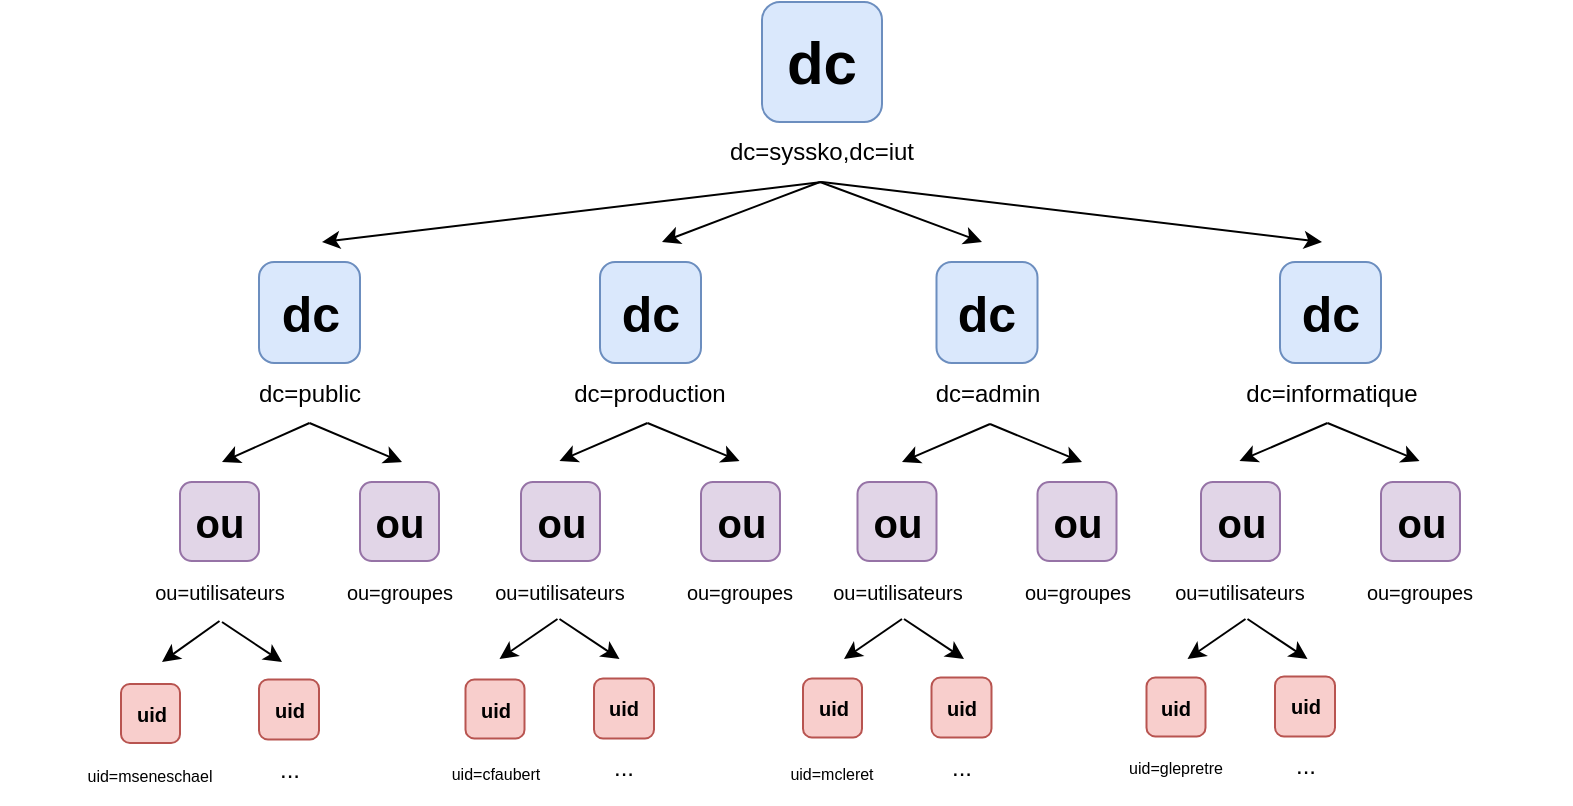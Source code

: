 <mxfile version="22.1.7" type="device">
  <diagram id="prtHgNgQTEPvFCAcTncT" name="Page-1">
    <mxGraphModel dx="1551" dy="360" grid="1" gridSize="10" guides="1" tooltips="1" connect="1" arrows="1" fold="1" page="1" pageScale="1" pageWidth="827" pageHeight="1169" math="0" shadow="0">
      <root>
        <mxCell id="0" />
        <mxCell id="1" parent="0" />
        <mxCell id="ljBDnQ2L84ngYzarCwvp-2" value="&lt;b&gt;&lt;font style=&quot;font-size: 30px;&quot;&gt;dc&lt;/font&gt;&lt;/b&gt;" style="whiteSpace=wrap;html=1;aspect=fixed;perimeterSpacing=0;rounded=1;fillColor=#dae8fc;strokeColor=#6c8ebf;" parent="1" vertex="1">
          <mxGeometry x="360" y="40" width="60" height="60" as="geometry" />
        </mxCell>
        <mxCell id="ljBDnQ2L84ngYzarCwvp-3" value="dc=syssko,dc=iut" style="text;html=1;strokeColor=none;fillColor=none;align=center;verticalAlign=middle;whiteSpace=wrap;rounded=0;" parent="1" vertex="1">
          <mxGeometry x="315" y="100" width="150" height="30" as="geometry" />
        </mxCell>
        <mxCell id="ljBDnQ2L84ngYzarCwvp-6" value="&lt;font style=&quot;font-size: 10px;&quot;&gt;ou=utilisateurs&lt;/font&gt;" style="text;html=1;strokeColor=none;fillColor=none;align=center;verticalAlign=middle;whiteSpace=wrap;rounded=0;" parent="1" vertex="1">
          <mxGeometry x="13.75" y="319.5" width="150" height="30" as="geometry" />
        </mxCell>
        <mxCell id="ljBDnQ2L84ngYzarCwvp-8" value="&lt;font style=&quot;font-size: 10px;&quot;&gt;ou=groupes&lt;/font&gt;" style="text;html=1;strokeColor=none;fillColor=none;align=center;verticalAlign=middle;whiteSpace=wrap;rounded=0;" parent="1" vertex="1">
          <mxGeometry x="103.75" y="319.5" width="150" height="30" as="geometry" />
        </mxCell>
        <mxCell id="ljBDnQ2L84ngYzarCwvp-10" value="&lt;font size=&quot;1&quot;&gt;&lt;b&gt;&lt;font style=&quot;font-size: 25px;&quot;&gt;dc&lt;/font&gt;&lt;/b&gt;&lt;/font&gt;" style="whiteSpace=wrap;html=1;aspect=fixed;perimeterSpacing=0;rounded=1;fillColor=#dae8fc;strokeColor=#6c8ebf;" parent="1" vertex="1">
          <mxGeometry x="108.5" y="170" width="50.5" height="50.5" as="geometry" />
        </mxCell>
        <mxCell id="ljBDnQ2L84ngYzarCwvp-16" value="dc=public" style="text;html=1;strokeColor=none;fillColor=none;align=center;verticalAlign=middle;whiteSpace=wrap;rounded=0;" parent="1" vertex="1">
          <mxGeometry x="58.75" y="220.5" width="150" height="30" as="geometry" />
        </mxCell>
        <mxCell id="ljBDnQ2L84ngYzarCwvp-17" value="dc=production" style="text;html=1;strokeColor=none;fillColor=none;align=center;verticalAlign=middle;whiteSpace=wrap;rounded=0;" parent="1" vertex="1">
          <mxGeometry x="228.75" y="220.5" width="150" height="30" as="geometry" />
        </mxCell>
        <mxCell id="ljBDnQ2L84ngYzarCwvp-18" value="dc=admin" style="text;html=1;strokeColor=none;fillColor=none;align=center;verticalAlign=middle;whiteSpace=wrap;rounded=0;" parent="1" vertex="1">
          <mxGeometry x="397.5" y="220.5" width="150" height="30" as="geometry" />
        </mxCell>
        <mxCell id="ljBDnQ2L84ngYzarCwvp-19" value="dc=informatique" style="text;html=1;strokeColor=none;fillColor=none;align=center;verticalAlign=middle;whiteSpace=wrap;rounded=0;" parent="1" vertex="1">
          <mxGeometry x="569.75" y="220.5" width="150" height="30" as="geometry" />
        </mxCell>
        <mxCell id="ljBDnQ2L84ngYzarCwvp-20" value="&lt;font size=&quot;1&quot;&gt;&lt;b style=&quot;font-size: 20px;&quot;&gt;ou&lt;/b&gt;&lt;/font&gt;" style="whiteSpace=wrap;html=1;aspect=fixed;perimeterSpacing=0;rounded=1;fillColor=#e1d5e7;strokeColor=#9673a6;" parent="1" vertex="1">
          <mxGeometry x="159" y="280" width="39.5" height="39.5" as="geometry" />
        </mxCell>
        <mxCell id="ljBDnQ2L84ngYzarCwvp-26" value="&lt;font size=&quot;1&quot;&gt;&lt;b&gt;&lt;font style=&quot;font-size: 25px;&quot;&gt;dc&lt;/font&gt;&lt;/b&gt;&lt;/font&gt;" style="whiteSpace=wrap;html=1;aspect=fixed;perimeterSpacing=0;rounded=1;fillColor=#dae8fc;strokeColor=#6c8ebf;" parent="1" vertex="1">
          <mxGeometry x="279" y="170" width="50.5" height="50.5" as="geometry" />
        </mxCell>
        <mxCell id="ljBDnQ2L84ngYzarCwvp-27" value="&lt;font size=&quot;1&quot;&gt;&lt;b&gt;&lt;font style=&quot;font-size: 25px;&quot;&gt;dc&lt;/font&gt;&lt;/b&gt;&lt;/font&gt;" style="whiteSpace=wrap;html=1;aspect=fixed;perimeterSpacing=0;rounded=1;fillColor=#dae8fc;strokeColor=#6c8ebf;" parent="1" vertex="1">
          <mxGeometry x="447.25" y="170" width="50.5" height="50.5" as="geometry" />
        </mxCell>
        <mxCell id="ljBDnQ2L84ngYzarCwvp-28" value="&lt;font size=&quot;1&quot;&gt;&lt;b&gt;&lt;font style=&quot;font-size: 25px;&quot;&gt;dc&lt;/font&gt;&lt;/b&gt;&lt;/font&gt;" style="whiteSpace=wrap;html=1;aspect=fixed;perimeterSpacing=0;rounded=1;fillColor=#dae8fc;strokeColor=#6c8ebf;" parent="1" vertex="1">
          <mxGeometry x="619" y="170" width="50.5" height="50.5" as="geometry" />
        </mxCell>
        <mxCell id="ljBDnQ2L84ngYzarCwvp-30" value="&lt;font size=&quot;1&quot;&gt;&lt;b style=&quot;font-size: 20px;&quot;&gt;ou&lt;/b&gt;&lt;/font&gt;" style="whiteSpace=wrap;html=1;aspect=fixed;perimeterSpacing=0;rounded=1;fillColor=#e1d5e7;strokeColor=#9673a6;" parent="1" vertex="1">
          <mxGeometry x="69" y="280" width="39.5" height="39.5" as="geometry" />
        </mxCell>
        <mxCell id="ljBDnQ2L84ngYzarCwvp-31" value="&lt;font size=&quot;1&quot;&gt;&lt;b style=&quot;font-size: 20px;&quot;&gt;ou&lt;/b&gt;&lt;/font&gt;" style="whiteSpace=wrap;html=1;aspect=fixed;perimeterSpacing=0;rounded=1;fillColor=#e1d5e7;strokeColor=#9673a6;" parent="1" vertex="1">
          <mxGeometry x="329.5" y="280" width="39.5" height="39.5" as="geometry" />
        </mxCell>
        <mxCell id="ljBDnQ2L84ngYzarCwvp-32" value="&lt;font size=&quot;1&quot;&gt;&lt;b style=&quot;font-size: 20px;&quot;&gt;ou&lt;/b&gt;&lt;/font&gt;" style="whiteSpace=wrap;html=1;aspect=fixed;perimeterSpacing=0;rounded=1;fillColor=#e1d5e7;strokeColor=#9673a6;" parent="1" vertex="1">
          <mxGeometry x="239.5" y="280" width="39.5" height="39.5" as="geometry" />
        </mxCell>
        <mxCell id="ljBDnQ2L84ngYzarCwvp-33" value="&lt;font size=&quot;1&quot;&gt;&lt;b style=&quot;font-size: 20px;&quot;&gt;ou&lt;/b&gt;&lt;/font&gt;" style="whiteSpace=wrap;html=1;aspect=fixed;perimeterSpacing=0;rounded=1;fillColor=#e1d5e7;strokeColor=#9673a6;" parent="1" vertex="1">
          <mxGeometry x="497.75" y="280" width="39.5" height="39.5" as="geometry" />
        </mxCell>
        <mxCell id="ljBDnQ2L84ngYzarCwvp-34" value="&lt;font size=&quot;1&quot;&gt;&lt;b style=&quot;font-size: 20px;&quot;&gt;ou&lt;/b&gt;&lt;/font&gt;" style="whiteSpace=wrap;html=1;aspect=fixed;perimeterSpacing=0;rounded=1;fillColor=#e1d5e7;strokeColor=#9673a6;" parent="1" vertex="1">
          <mxGeometry x="407.75" y="280" width="39.5" height="39.5" as="geometry" />
        </mxCell>
        <mxCell id="ljBDnQ2L84ngYzarCwvp-35" value="&lt;font size=&quot;1&quot;&gt;&lt;b style=&quot;font-size: 20px;&quot;&gt;ou&lt;/b&gt;&lt;/font&gt;" style="whiteSpace=wrap;html=1;aspect=fixed;perimeterSpacing=0;rounded=1;fillColor=#e1d5e7;strokeColor=#9673a6;" parent="1" vertex="1">
          <mxGeometry x="669.5" y="280" width="39.5" height="39.5" as="geometry" />
        </mxCell>
        <mxCell id="ljBDnQ2L84ngYzarCwvp-36" value="&lt;font size=&quot;1&quot;&gt;&lt;b style=&quot;font-size: 20px;&quot;&gt;ou&lt;/b&gt;&lt;/font&gt;" style="whiteSpace=wrap;html=1;aspect=fixed;perimeterSpacing=0;rounded=1;fillColor=#e1d5e7;strokeColor=#9673a6;" parent="1" vertex="1">
          <mxGeometry x="579.5" y="280" width="39.5" height="39.5" as="geometry" />
        </mxCell>
        <mxCell id="ljBDnQ2L84ngYzarCwvp-38" value="&lt;font style=&quot;font-size: 10px;&quot;&gt;ou=utilisateurs&lt;/font&gt;" style="text;html=1;strokeColor=none;fillColor=none;align=center;verticalAlign=middle;whiteSpace=wrap;rounded=0;" parent="1" vertex="1">
          <mxGeometry x="183.75" y="319.5" width="150" height="30" as="geometry" />
        </mxCell>
        <mxCell id="ljBDnQ2L84ngYzarCwvp-39" value="&lt;font style=&quot;font-size: 10px;&quot;&gt;ou=groupes&lt;/font&gt;" style="text;html=1;strokeColor=none;fillColor=none;align=center;verticalAlign=middle;whiteSpace=wrap;rounded=0;" parent="1" vertex="1">
          <mxGeometry x="273.75" y="319.5" width="150" height="30" as="geometry" />
        </mxCell>
        <mxCell id="ljBDnQ2L84ngYzarCwvp-40" value="&lt;font style=&quot;font-size: 10px;&quot;&gt;ou=utilisateurs&lt;/font&gt;" style="text;html=1;strokeColor=none;fillColor=none;align=center;verticalAlign=middle;whiteSpace=wrap;rounded=0;" parent="1" vertex="1">
          <mxGeometry x="352.5" y="319.5" width="150" height="30" as="geometry" />
        </mxCell>
        <mxCell id="ljBDnQ2L84ngYzarCwvp-41" value="&lt;font style=&quot;font-size: 10px;&quot;&gt;ou=groupes&lt;/font&gt;" style="text;html=1;strokeColor=none;fillColor=none;align=center;verticalAlign=middle;whiteSpace=wrap;rounded=0;" parent="1" vertex="1">
          <mxGeometry x="442.5" y="319.5" width="150" height="30" as="geometry" />
        </mxCell>
        <mxCell id="ljBDnQ2L84ngYzarCwvp-42" value="&lt;font style=&quot;font-size: 10px;&quot;&gt;ou=utilisateurs&lt;/font&gt;" style="text;html=1;strokeColor=none;fillColor=none;align=center;verticalAlign=middle;whiteSpace=wrap;rounded=0;" parent="1" vertex="1">
          <mxGeometry x="524.25" y="319.5" width="150" height="30" as="geometry" />
        </mxCell>
        <mxCell id="ljBDnQ2L84ngYzarCwvp-43" value="&lt;font style=&quot;font-size: 10px;&quot;&gt;ou=groupes&lt;/font&gt;" style="text;html=1;strokeColor=none;fillColor=none;align=center;verticalAlign=middle;whiteSpace=wrap;rounded=0;" parent="1" vertex="1">
          <mxGeometry x="614.25" y="319.5" width="150" height="30" as="geometry" />
        </mxCell>
        <mxCell id="ljBDnQ2L84ngYzarCwvp-44" value="&lt;font size=&quot;1&quot;&gt;&lt;b&gt;uid&lt;/b&gt;&lt;/font&gt;" style="whiteSpace=wrap;html=1;aspect=fixed;perimeterSpacing=0;rounded=1;fillColor=#f8cecc;strokeColor=#b85450;" parent="1" vertex="1">
          <mxGeometry x="39.5" y="381" width="29.5" height="29.5" as="geometry" />
        </mxCell>
        <mxCell id="ljBDnQ2L84ngYzarCwvp-45" value="&lt;b&gt;&lt;font size=&quot;1&quot;&gt;uid&lt;/font&gt;&lt;/b&gt;" style="whiteSpace=wrap;html=1;aspect=fixed;perimeterSpacing=0;rounded=1;fillColor=#f8cecc;strokeColor=#b85450;" parent="1" vertex="1">
          <mxGeometry x="108.5" y="378.75" width="30" height="30" as="geometry" />
        </mxCell>
        <mxCell id="ljBDnQ2L84ngYzarCwvp-49" value="&lt;font size=&quot;1&quot;&gt;&lt;b&gt;uid&lt;/b&gt;&lt;/font&gt;" style="whiteSpace=wrap;html=1;aspect=fixed;perimeterSpacing=0;rounded=1;fillColor=#f8cecc;strokeColor=#b85450;" parent="1" vertex="1">
          <mxGeometry x="211.75" y="378.75" width="29.5" height="29.5" as="geometry" />
        </mxCell>
        <mxCell id="ljBDnQ2L84ngYzarCwvp-50" value="&lt;b&gt;&lt;font size=&quot;1&quot;&gt;uid&lt;/font&gt;&lt;/b&gt;" style="whiteSpace=wrap;html=1;aspect=fixed;perimeterSpacing=0;rounded=1;fillColor=#f8cecc;strokeColor=#b85450;" parent="1" vertex="1">
          <mxGeometry x="276" y="378.25" width="30" height="30" as="geometry" />
        </mxCell>
        <mxCell id="ljBDnQ2L84ngYzarCwvp-51" value="&lt;font size=&quot;1&quot;&gt;&lt;b&gt;uid&lt;/b&gt;&lt;/font&gt;" style="whiteSpace=wrap;html=1;aspect=fixed;perimeterSpacing=0;rounded=1;fillColor=#f8cecc;strokeColor=#b85450;" parent="1" vertex="1">
          <mxGeometry x="380.5" y="378.25" width="29.5" height="29.5" as="geometry" />
        </mxCell>
        <mxCell id="ljBDnQ2L84ngYzarCwvp-52" value="&lt;b&gt;&lt;font size=&quot;1&quot;&gt;uid&lt;/font&gt;&lt;/b&gt;" style="whiteSpace=wrap;html=1;aspect=fixed;perimeterSpacing=0;rounded=1;fillColor=#f8cecc;strokeColor=#b85450;" parent="1" vertex="1">
          <mxGeometry x="444.75" y="377.75" width="30" height="30" as="geometry" />
        </mxCell>
        <mxCell id="ljBDnQ2L84ngYzarCwvp-53" value="&lt;font size=&quot;1&quot;&gt;&lt;b&gt;uid&lt;/b&gt;&lt;/font&gt;" style="whiteSpace=wrap;html=1;aspect=fixed;perimeterSpacing=0;rounded=1;fillColor=#f8cecc;strokeColor=#b85450;" parent="1" vertex="1">
          <mxGeometry x="552.25" y="377.75" width="29.5" height="29.5" as="geometry" />
        </mxCell>
        <mxCell id="ljBDnQ2L84ngYzarCwvp-54" value="&lt;b&gt;&lt;font size=&quot;1&quot;&gt;uid&lt;/font&gt;&lt;/b&gt;" style="whiteSpace=wrap;html=1;aspect=fixed;perimeterSpacing=0;rounded=1;fillColor=#f8cecc;strokeColor=#b85450;" parent="1" vertex="1">
          <mxGeometry x="616.5" y="377.25" width="30" height="30" as="geometry" />
        </mxCell>
        <mxCell id="ljBDnQ2L84ngYzarCwvp-55" value="&lt;font style=&quot;font-size: 8px;&quot;&gt;uid=mseneschael&lt;/font&gt;" style="text;html=1;strokeColor=none;fillColor=none;align=center;verticalAlign=middle;whiteSpace=wrap;rounded=0;" parent="1" vertex="1">
          <mxGeometry x="-20.75" y="411" width="150" height="30" as="geometry" />
        </mxCell>
        <mxCell id="ljBDnQ2L84ngYzarCwvp-56" value="..." style="text;html=1;strokeColor=none;fillColor=none;align=center;verticalAlign=middle;whiteSpace=wrap;rounded=0;" parent="1" vertex="1">
          <mxGeometry x="48.5" y="408.75" width="150" height="30" as="geometry" />
        </mxCell>
        <mxCell id="ljBDnQ2L84ngYzarCwvp-57" value="&lt;font style=&quot;font-size: 8px;&quot;&gt;uid=cfaubert&lt;/font&gt;" style="text;html=1;strokeColor=none;fillColor=none;align=center;verticalAlign=middle;whiteSpace=wrap;rounded=0;" parent="1" vertex="1">
          <mxGeometry x="151.5" y="409.5" width="150" height="30" as="geometry" />
        </mxCell>
        <mxCell id="ljBDnQ2L84ngYzarCwvp-58" value="..." style="text;html=1;strokeColor=none;fillColor=none;align=center;verticalAlign=middle;whiteSpace=wrap;rounded=0;" parent="1" vertex="1">
          <mxGeometry x="216" y="408.25" width="150" height="30" as="geometry" />
        </mxCell>
        <mxCell id="ljBDnQ2L84ngYzarCwvp-59" value="&lt;font style=&quot;font-size: 8px;&quot;&gt;uid=mcleret&lt;/font&gt;" style="text;html=1;strokeColor=none;fillColor=none;align=center;verticalAlign=middle;whiteSpace=wrap;rounded=0;" parent="1" vertex="1">
          <mxGeometry x="320.25" y="409.5" width="150" height="30" as="geometry" />
        </mxCell>
        <mxCell id="ljBDnQ2L84ngYzarCwvp-60" value="..." style="text;html=1;strokeColor=none;fillColor=none;align=center;verticalAlign=middle;whiteSpace=wrap;rounded=0;" parent="1" vertex="1">
          <mxGeometry x="384.75" y="407.75" width="150" height="30" as="geometry" />
        </mxCell>
        <mxCell id="ljBDnQ2L84ngYzarCwvp-61" value="&lt;font style=&quot;font-size: 8px;&quot;&gt;uid=glepretre&lt;/font&gt;" style="text;html=1;strokeColor=none;fillColor=none;align=center;verticalAlign=middle;whiteSpace=wrap;rounded=0;" parent="1" vertex="1">
          <mxGeometry x="492" y="407.25" width="150" height="30" as="geometry" />
        </mxCell>
        <mxCell id="ljBDnQ2L84ngYzarCwvp-62" value="..." style="text;html=1;strokeColor=none;fillColor=none;align=center;verticalAlign=middle;whiteSpace=wrap;rounded=0;" parent="1" vertex="1">
          <mxGeometry x="556.5" y="407.25" width="150" height="30" as="geometry" />
        </mxCell>
        <mxCell id="ljBDnQ2L84ngYzarCwvp-63" value="" style="endArrow=classic;html=1;rounded=0;exitX=0.5;exitY=1;exitDx=0;exitDy=0;" parent="1" source="ljBDnQ2L84ngYzarCwvp-6" edge="1">
          <mxGeometry width="50" height="50" relative="1" as="geometry">
            <mxPoint x="210" y="330" as="sourcePoint" />
            <mxPoint x="60" y="370" as="targetPoint" />
          </mxGeometry>
        </mxCell>
        <mxCell id="ljBDnQ2L84ngYzarCwvp-64" value="" style="endArrow=classic;html=1;rounded=0;" parent="1" edge="1">
          <mxGeometry width="50" height="50" relative="1" as="geometry">
            <mxPoint x="90" y="350" as="sourcePoint" />
            <mxPoint x="120" y="370" as="targetPoint" />
          </mxGeometry>
        </mxCell>
        <mxCell id="ljBDnQ2L84ngYzarCwvp-68" value="" style="endArrow=classic;html=1;rounded=0;exitX=0.5;exitY=1;exitDx=0;exitDy=0;" parent="1" edge="1">
          <mxGeometry width="50" height="50" relative="1" as="geometry">
            <mxPoint x="257.75" y="348.5" as="sourcePoint" />
            <mxPoint x="228.75" y="368.5" as="targetPoint" />
          </mxGeometry>
        </mxCell>
        <mxCell id="ljBDnQ2L84ngYzarCwvp-69" value="" style="endArrow=classic;html=1;rounded=0;" parent="1" edge="1">
          <mxGeometry width="50" height="50" relative="1" as="geometry">
            <mxPoint x="258.75" y="348.5" as="sourcePoint" />
            <mxPoint x="288.75" y="368.5" as="targetPoint" />
          </mxGeometry>
        </mxCell>
        <mxCell id="ljBDnQ2L84ngYzarCwvp-72" value="" style="endArrow=classic;html=1;rounded=0;exitX=0.5;exitY=1;exitDx=0;exitDy=0;" parent="1" edge="1">
          <mxGeometry width="50" height="50" relative="1" as="geometry">
            <mxPoint x="430" y="348.5" as="sourcePoint" />
            <mxPoint x="401" y="368.5" as="targetPoint" />
          </mxGeometry>
        </mxCell>
        <mxCell id="ljBDnQ2L84ngYzarCwvp-73" value="" style="endArrow=classic;html=1;rounded=0;" parent="1" edge="1">
          <mxGeometry width="50" height="50" relative="1" as="geometry">
            <mxPoint x="431" y="348.5" as="sourcePoint" />
            <mxPoint x="461" y="368.5" as="targetPoint" />
          </mxGeometry>
        </mxCell>
        <mxCell id="ljBDnQ2L84ngYzarCwvp-76" value="" style="endArrow=classic;html=1;rounded=0;exitX=0.5;exitY=1;exitDx=0;exitDy=0;" parent="1" edge="1">
          <mxGeometry width="50" height="50" relative="1" as="geometry">
            <mxPoint x="601.75" y="348.5" as="sourcePoint" />
            <mxPoint x="572.75" y="368.5" as="targetPoint" />
          </mxGeometry>
        </mxCell>
        <mxCell id="ljBDnQ2L84ngYzarCwvp-77" value="" style="endArrow=classic;html=1;rounded=0;" parent="1" edge="1">
          <mxGeometry width="50" height="50" relative="1" as="geometry">
            <mxPoint x="602.75" y="348.5" as="sourcePoint" />
            <mxPoint x="632.75" y="368.5" as="targetPoint" />
          </mxGeometry>
        </mxCell>
        <mxCell id="ljBDnQ2L84ngYzarCwvp-80" value="" style="endArrow=classic;html=1;rounded=0;exitX=0.5;exitY=1;exitDx=0;exitDy=0;" parent="1" source="ljBDnQ2L84ngYzarCwvp-16" edge="1">
          <mxGeometry width="50" height="50" relative="1" as="geometry">
            <mxPoint x="70" y="190" as="sourcePoint" />
            <mxPoint x="90" y="270" as="targetPoint" />
          </mxGeometry>
        </mxCell>
        <mxCell id="ljBDnQ2L84ngYzarCwvp-81" value="" style="endArrow=classic;html=1;rounded=0;exitX=0.5;exitY=1;exitDx=0;exitDy=0;" parent="1" source="ljBDnQ2L84ngYzarCwvp-16" edge="1">
          <mxGeometry width="50" height="50" relative="1" as="geometry">
            <mxPoint x="144" y="261" as="sourcePoint" />
            <mxPoint x="180" y="270" as="targetPoint" />
          </mxGeometry>
        </mxCell>
        <mxCell id="ljBDnQ2L84ngYzarCwvp-82" value="" style="endArrow=classic;html=1;rounded=0;exitX=0.5;exitY=1;exitDx=0;exitDy=0;" parent="1" edge="1">
          <mxGeometry width="50" height="50" relative="1" as="geometry">
            <mxPoint x="302.75" y="250.5" as="sourcePoint" />
            <mxPoint x="258.75" y="269.5" as="targetPoint" />
          </mxGeometry>
        </mxCell>
        <mxCell id="ljBDnQ2L84ngYzarCwvp-83" value="" style="endArrow=classic;html=1;rounded=0;exitX=0.5;exitY=1;exitDx=0;exitDy=0;" parent="1" edge="1">
          <mxGeometry width="50" height="50" relative="1" as="geometry">
            <mxPoint x="302.75" y="250.5" as="sourcePoint" />
            <mxPoint x="348.75" y="269.5" as="targetPoint" />
          </mxGeometry>
        </mxCell>
        <mxCell id="ljBDnQ2L84ngYzarCwvp-84" value="" style="endArrow=classic;html=1;rounded=0;exitX=0.5;exitY=1;exitDx=0;exitDy=0;" parent="1" edge="1">
          <mxGeometry width="50" height="50" relative="1" as="geometry">
            <mxPoint x="474" y="251" as="sourcePoint" />
            <mxPoint x="430" y="270" as="targetPoint" />
          </mxGeometry>
        </mxCell>
        <mxCell id="ljBDnQ2L84ngYzarCwvp-85" value="" style="endArrow=classic;html=1;rounded=0;exitX=0.5;exitY=1;exitDx=0;exitDy=0;" parent="1" edge="1">
          <mxGeometry width="50" height="50" relative="1" as="geometry">
            <mxPoint x="474" y="251" as="sourcePoint" />
            <mxPoint x="520" y="270" as="targetPoint" />
          </mxGeometry>
        </mxCell>
        <mxCell id="ljBDnQ2L84ngYzarCwvp-86" value="" style="endArrow=classic;html=1;rounded=0;exitX=0.5;exitY=1;exitDx=0;exitDy=0;" parent="1" edge="1">
          <mxGeometry width="50" height="50" relative="1" as="geometry">
            <mxPoint x="642.75" y="250.5" as="sourcePoint" />
            <mxPoint x="598.75" y="269.5" as="targetPoint" />
          </mxGeometry>
        </mxCell>
        <mxCell id="ljBDnQ2L84ngYzarCwvp-87" value="" style="endArrow=classic;html=1;rounded=0;exitX=0.5;exitY=1;exitDx=0;exitDy=0;" parent="1" edge="1">
          <mxGeometry width="50" height="50" relative="1" as="geometry">
            <mxPoint x="642.75" y="250.5" as="sourcePoint" />
            <mxPoint x="688.75" y="269.5" as="targetPoint" />
          </mxGeometry>
        </mxCell>
        <mxCell id="ljBDnQ2L84ngYzarCwvp-88" value="" style="endArrow=classic;html=1;rounded=0;exitX=0.5;exitY=1;exitDx=0;exitDy=0;" parent="1" edge="1">
          <mxGeometry width="50" height="50" relative="1" as="geometry">
            <mxPoint x="389" y="130" as="sourcePoint" />
            <mxPoint x="310" y="160" as="targetPoint" />
          </mxGeometry>
        </mxCell>
        <mxCell id="ljBDnQ2L84ngYzarCwvp-89" value="" style="endArrow=classic;html=1;rounded=0;exitX=0.5;exitY=1;exitDx=0;exitDy=0;" parent="1" edge="1">
          <mxGeometry width="50" height="50" relative="1" as="geometry">
            <mxPoint x="389" y="130" as="sourcePoint" />
            <mxPoint x="470" y="160" as="targetPoint" />
          </mxGeometry>
        </mxCell>
        <mxCell id="ljBDnQ2L84ngYzarCwvp-90" value="" style="endArrow=classic;html=1;rounded=0;" parent="1" edge="1">
          <mxGeometry width="50" height="50" relative="1" as="geometry">
            <mxPoint x="390" y="130" as="sourcePoint" />
            <mxPoint x="140" y="160" as="targetPoint" />
          </mxGeometry>
        </mxCell>
        <mxCell id="ljBDnQ2L84ngYzarCwvp-91" value="" style="endArrow=classic;html=1;rounded=0;" parent="1" edge="1">
          <mxGeometry width="50" height="50" relative="1" as="geometry">
            <mxPoint x="390" y="130" as="sourcePoint" />
            <mxPoint x="640" y="160" as="targetPoint" />
          </mxGeometry>
        </mxCell>
      </root>
    </mxGraphModel>
  </diagram>
</mxfile>
